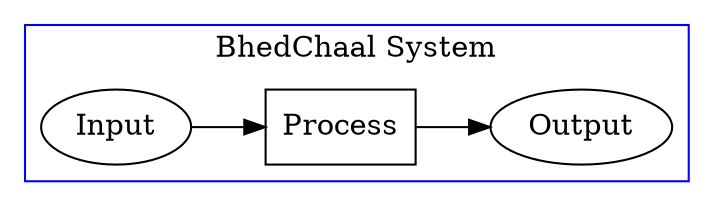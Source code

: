 digraph G { rankdir=LR; subgraph cluster_0 { label="BhedChaal System"; color=blue; Input [shape=oval]; Process [shape=box]; Output [shape=oval]; Input -> Process -> Output; } }
